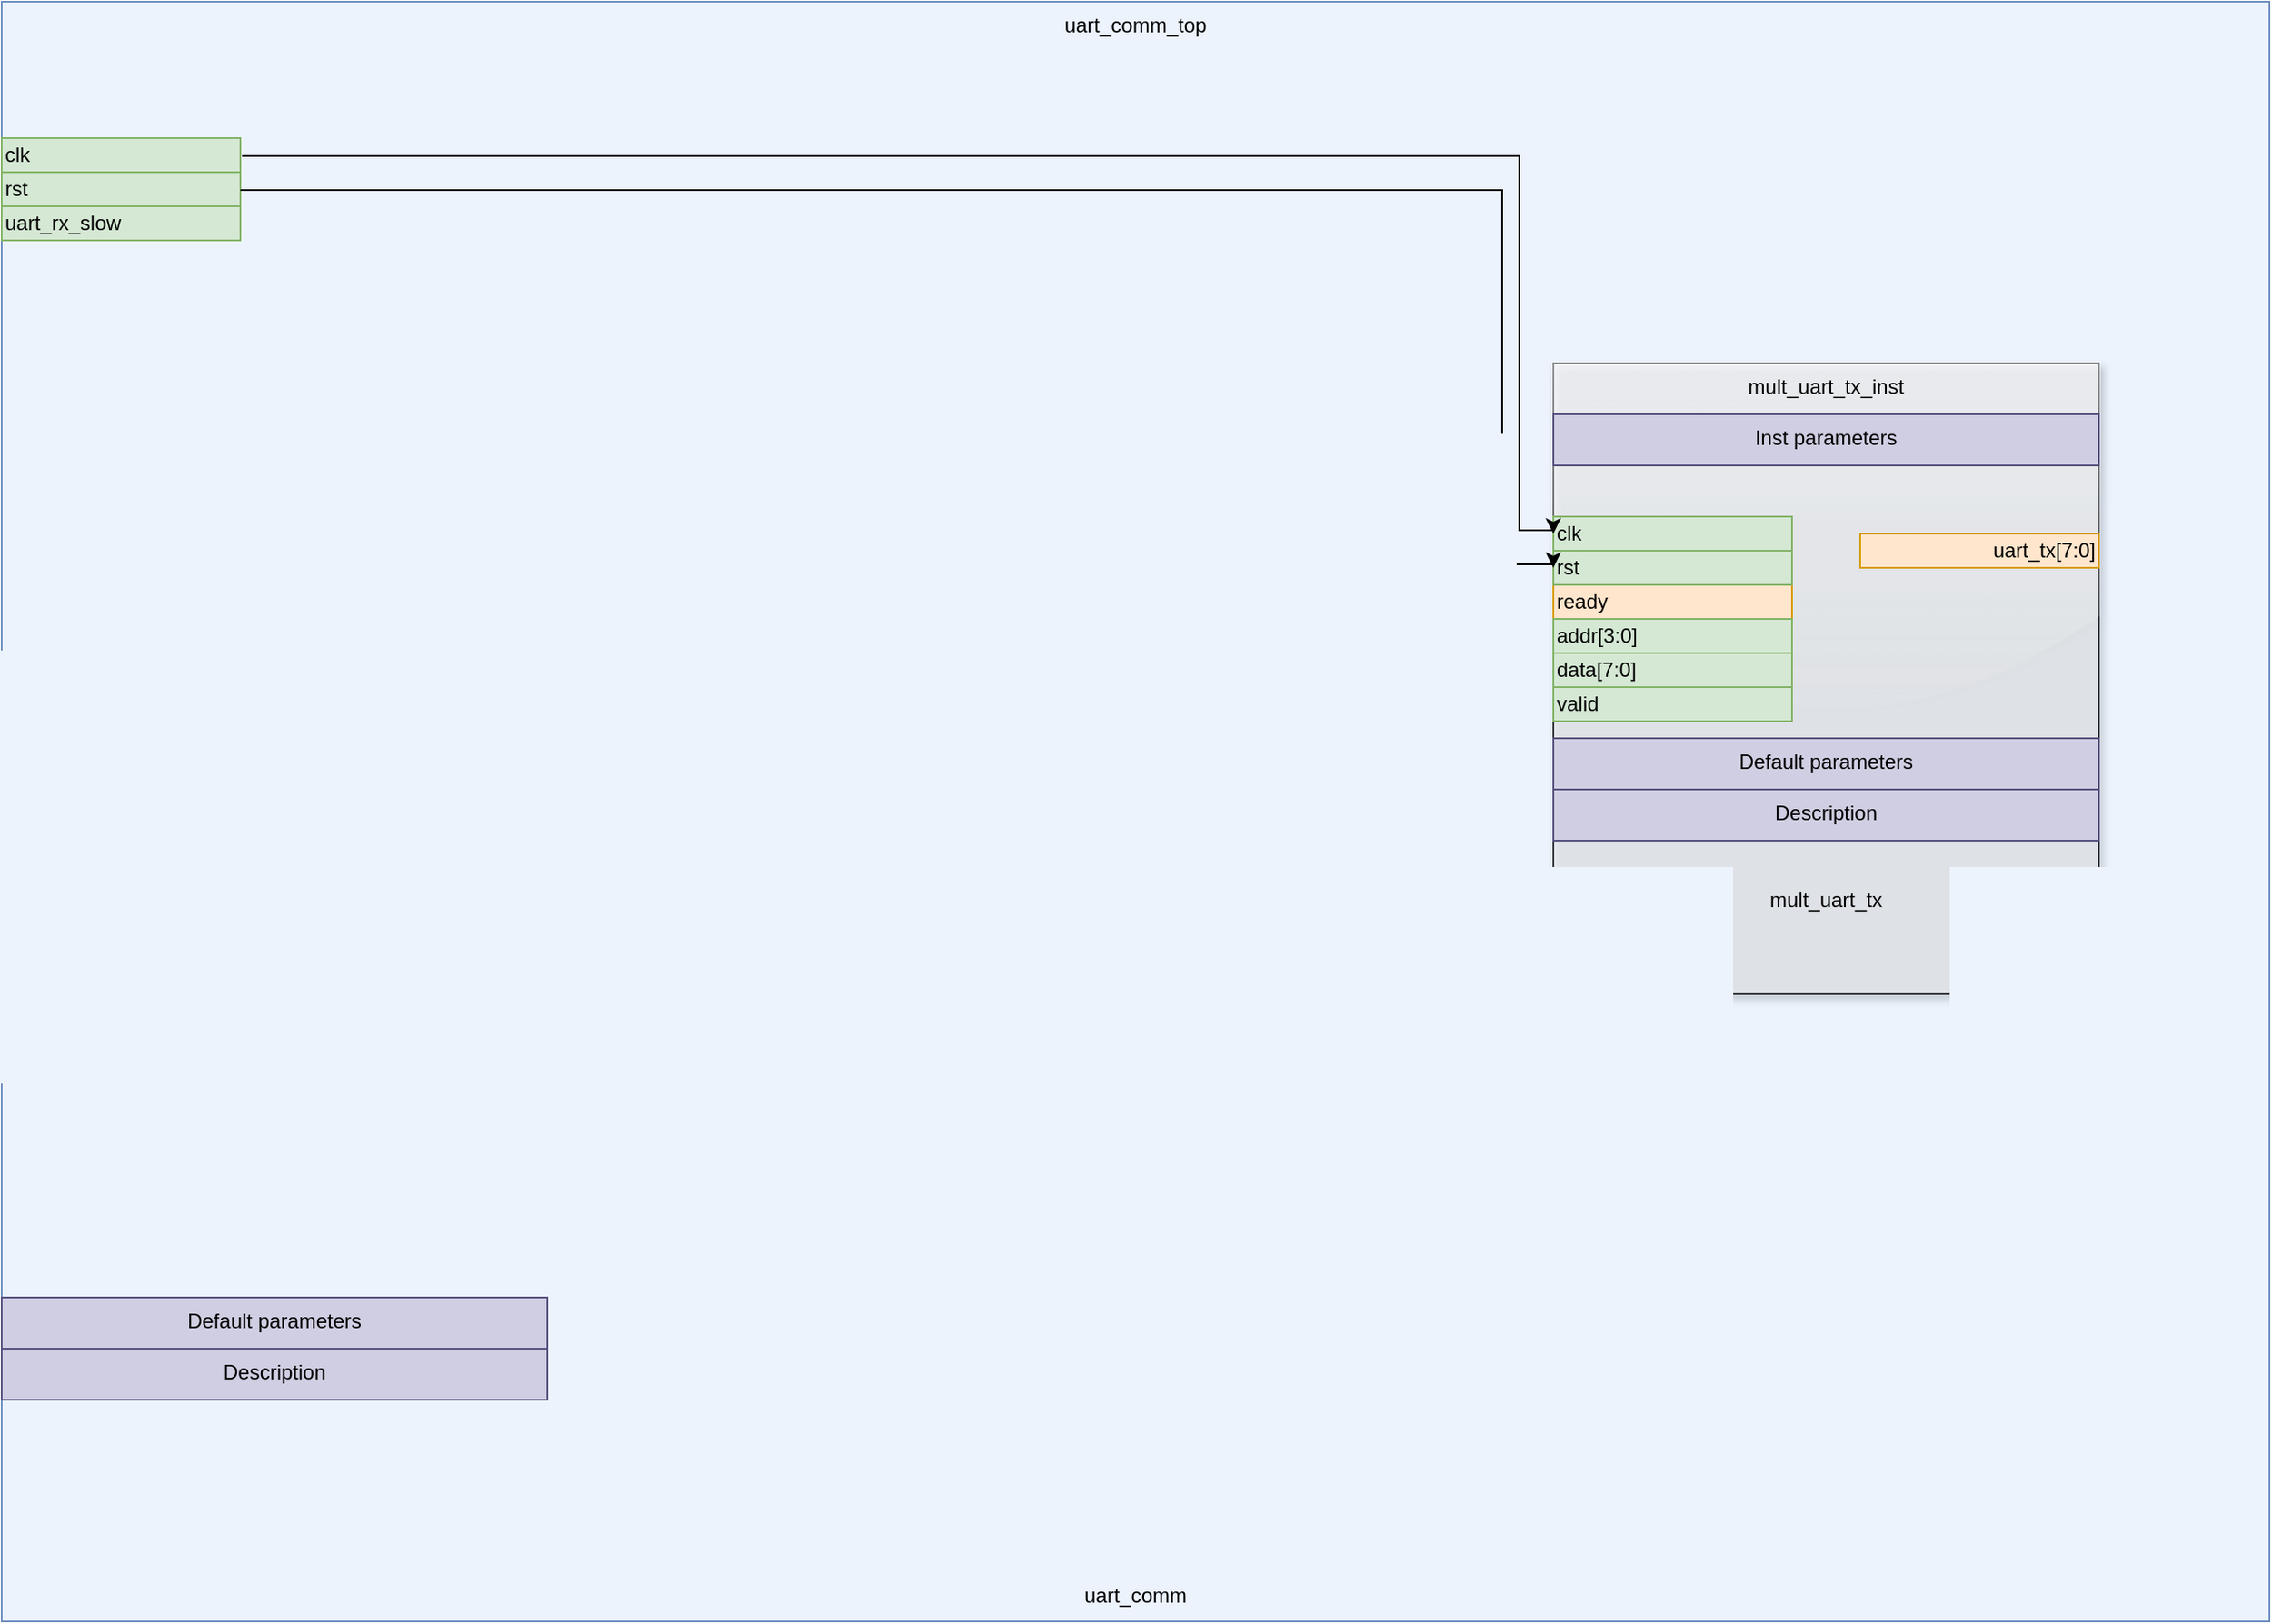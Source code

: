 <mxfile compressed="false" version="21.0.8" type="device">
  <diagram name="Page-1" id="G1qmHrcxCc8aLaHD61ae">
    <mxGraphModel dx="730" dy="1975" grid="1" gridSize="10" guides="1" tooltips="1" connect="1" arrows="1" fold="1" page="1" pageScale="1" pageWidth="850" pageHeight="1100" math="0" shadow="0">
      <root>
        <mxCell id="0" />
        <mxCell id="1" parent="0" />
        <object label="uart_comm_top" type="instance" link="C:\Users\Michael Korobkov\Documents\fs\tools\block2hdl\README.md" id="_a_MIkEZenx45TcL6E2q-20">
          <mxCell style="rounded=0;whiteSpace=wrap;html=1;container=1;labelPosition=center;verticalLabelPosition=middle;align=center;verticalAlign=top;recursiveResize=0;allowArrows=1;connectable=0;autosize=0;movable=1;movableLabel=0;resizable=1;snapToPoint=0;enumerate=0;fixDash=1;fillColor=#dae8fc;strokeColor=#6c8ebf;fillOpacity=50;" parent="1" vertex="1">
            <mxGeometry x="1080" y="-170" width="1330" height="950" as="geometry">
              <mxRectangle x="380" y="30" width="320" height="40" as="alternateBounds" />
            </mxGeometry>
          </mxCell>
        </object>
        <object label="uart_comm" type="module_name" id="_a_MIkEZenx45TcL6E2q-21">
          <mxCell style="text;html=1;strokeColor=none;fillColor=none;align=center;verticalAlign=middle;whiteSpace=wrap;rounded=0;snapToPoint=1;" parent="_a_MIkEZenx45TcL6E2q-20" vertex="1">
            <mxGeometry y="920" width="1330" height="30" as="geometry" />
          </mxCell>
        </object>
        <mxCell id="Kr0HC0wQQQ0e3V2QL4Pt-35" style="edgeStyle=orthogonalEdgeStyle;rounded=0;orthogonalLoop=1;jettySize=auto;html=1;" parent="_a_MIkEZenx45TcL6E2q-20" source="_a_MIkEZenx45TcL6E2q-27" target="_a_MIkEZenx45TcL6E2q-42" edge="1">
          <mxGeometry relative="1" as="geometry" />
        </mxCell>
        <object label="uart_rx_slow" type="port" port_direction="input" id="_a_MIkEZenx45TcL6E2q-27">
          <mxCell style="rounded=0;whiteSpace=wrap;html=1;align=left;fillColor=#d5e8d4;strokeColor=#82b366;points=[[0,0.5,0,0,0]];" parent="_a_MIkEZenx45TcL6E2q-20" vertex="1">
            <mxGeometry y="120" width="140" height="20" as="geometry" />
          </mxCell>
        </object>
        <mxCell id="_a_MIkEZenx45TcL6E2q-34" value="Description" style="rounded=0;whiteSpace=wrap;html=1;container=1;fillColor=#d0cee2;strokeColor=#56517e;verticalAlign=top;points=[];recursiveResize=0;connectable=0;" parent="_a_MIkEZenx45TcL6E2q-20" vertex="1" collapsed="1">
          <mxGeometry y="790" width="320" height="30" as="geometry">
            <mxRectangle y="790" width="320" height="110" as="alternateBounds" />
          </mxGeometry>
        </mxCell>
        <object label="//&lt;br&gt;//Module description&lt;br&gt;//" type="description" id="_a_MIkEZenx45TcL6E2q-35">
          <mxCell style="rounded=0;whiteSpace=wrap;html=1;align=left;verticalAlign=top;points=[];" parent="_a_MIkEZenx45TcL6E2q-34" vertex="1">
            <mxGeometry y="25" width="320" height="85" as="geometry" />
          </mxCell>
        </object>
        <mxCell id="_a_MIkEZenx45TcL6E2q-36" value="Default parameters" style="rounded=0;whiteSpace=wrap;html=1;container=1;fillColor=#d0cee2;strokeColor=#56517e;verticalAlign=top;points=[];recursiveResize=0;connectable=0;" parent="_a_MIkEZenx45TcL6E2q-20" vertex="1" collapsed="1">
          <mxGeometry y="760" width="320" height="30" as="geometry">
            <mxRectangle y="760" width="320" height="150" as="alternateBounds" />
          </mxGeometry>
        </mxCell>
        <object label="C_PARAMETER = 1234,&lt;br&gt;C_SOMTHING = 5678" type="default_parameters" id="_a_MIkEZenx45TcL6E2q-37">
          <mxCell style="rounded=0;whiteSpace=wrap;html=1;align=left;verticalAlign=top;points=[];" parent="_a_MIkEZenx45TcL6E2q-36" vertex="1">
            <mxGeometry y="30" width="320" height="120" as="geometry" />
          </mxCell>
        </object>
        <object label="clk" type="port" port_direction="input" id="_a_MIkEZenx45TcL6E2q-41">
          <mxCell style="rounded=0;whiteSpace=wrap;html=1;align=left;fillColor=#d5e8d4;strokeColor=#82b366;points=[[0,0.5,0,0,0]];" parent="_a_MIkEZenx45TcL6E2q-20" vertex="1">
            <mxGeometry y="80" width="140" height="20" as="geometry" />
          </mxCell>
        </object>
        <object label="rst" type="port" port_direction="input" id="_a_MIkEZenx45TcL6E2q-42">
          <mxCell style="rounded=0;whiteSpace=wrap;html=1;align=left;fillColor=#d5e8d4;strokeColor=#82b366;points=[[0,0.5,0,0,0]];" parent="_a_MIkEZenx45TcL6E2q-20" vertex="1">
            <mxGeometry y="100" width="140" height="20" as="geometry" />
          </mxCell>
        </object>
        <object label="mult_uart_tx_inst" type="instance" id="Kr0HC0wQQQ0e3V2QL4Pt-6">
          <mxCell style="rounded=0;whiteSpace=wrap;html=1;container=1;labelPosition=center;verticalLabelPosition=middle;align=center;verticalAlign=top;recursiveResize=0;allowArrows=1;connectable=0;autosize=0;movable=1;movableLabel=0;resizable=1;snapToPoint=0;enumerate=0;fixDash=1;fillColor=#eeeeee;strokeColor=#36393d;fillOpacity=50;glass=1;shadow=1;" parent="_a_MIkEZenx45TcL6E2q-20" vertex="1">
            <mxGeometry x="910" y="212" width="320" height="370" as="geometry">
              <mxRectangle x="380" y="30" width="320" height="40" as="alternateBounds" />
            </mxGeometry>
          </mxCell>
        </object>
        <object label="mult_uart_tx" type="module_name" id="Kr0HC0wQQQ0e3V2QL4Pt-7">
          <mxCell style="text;html=1;strokeColor=none;fillColor=none;align=center;verticalAlign=middle;whiteSpace=wrap;rounded=0;snapToPoint=1;" parent="Kr0HC0wQQQ0e3V2QL4Pt-6" vertex="1">
            <mxGeometry y="300" width="320" height="30" as="geometry" />
          </mxCell>
        </object>
        <object label="uart_tx[7:0]" type="port" port_direction="output" id="Kr0HC0wQQQ0e3V2QL4Pt-11">
          <mxCell style="rounded=0;whiteSpace=wrap;html=1;align=right;fillColor=#ffe6cc;strokeColor=#d79b00;noLabel=0;snapToPoint=1;autosize=0;points=[[1,0.5,0,0,0]];" parent="Kr0HC0wQQQ0e3V2QL4Pt-6" vertex="1">
            <mxGeometry x="180" y="100" width="140" height="20" as="geometry" />
          </mxCell>
        </object>
        <object label="ready" type="port" port_direction="output" id="Kr0HC0wQQQ0e3V2QL4Pt-12">
          <mxCell style="rounded=0;whiteSpace=wrap;html=1;align=left;fillColor=#ffe6cc;strokeColor=#d79b00;noLabel=0;snapToPoint=1;autosize=0;points=[[1,0.5,0,0,0]];flipH=1;" parent="Kr0HC0wQQQ0e3V2QL4Pt-6" vertex="1">
            <mxGeometry y="130" width="140" height="20" as="geometry" />
          </mxCell>
        </object>
        <object label="clk" type="port" port_direction="input" id="Kr0HC0wQQQ0e3V2QL4Pt-13">
          <mxCell style="rounded=0;whiteSpace=wrap;html=1;align=left;fillColor=#d5e8d4;strokeColor=#82b366;points=[[0,0.5,0,0,0]];" parent="Kr0HC0wQQQ0e3V2QL4Pt-6" vertex="1">
            <mxGeometry y="90" width="140" height="20" as="geometry" />
          </mxCell>
        </object>
        <object label="rst" type="port" port_direction="input" id="Kr0HC0wQQQ0e3V2QL4Pt-14">
          <mxCell style="rounded=0;whiteSpace=wrap;html=1;align=left;fillColor=#d5e8d4;strokeColor=#82b366;points=[[0,0.5,0,0,0]];" parent="Kr0HC0wQQQ0e3V2QL4Pt-6" vertex="1">
            <mxGeometry y="110" width="140" height="20" as="geometry" />
          </mxCell>
        </object>
        <object label="addr[3:0]" type="port" port_direction="input" id="Kr0HC0wQQQ0e3V2QL4Pt-15">
          <mxCell style="rounded=0;whiteSpace=wrap;html=1;align=left;fillColor=#d5e8d4;strokeColor=#82b366;points=[[0,0.5,0,0,0]];" parent="Kr0HC0wQQQ0e3V2QL4Pt-6" vertex="1">
            <mxGeometry y="150" width="140" height="20" as="geometry" />
          </mxCell>
        </object>
        <object label="data[7:0]" type="port" port_direction="input" id="Kr0HC0wQQQ0e3V2QL4Pt-16">
          <mxCell style="rounded=0;whiteSpace=wrap;html=1;align=left;fillColor=#d5e8d4;strokeColor=#82b366;points=[[0,0.5,0,0,0]];" parent="Kr0HC0wQQQ0e3V2QL4Pt-6" vertex="1">
            <mxGeometry y="170" width="140" height="20" as="geometry" />
          </mxCell>
        </object>
        <mxCell id="Kr0HC0wQQQ0e3V2QL4Pt-18" value="Inst parameters" style="rounded=0;whiteSpace=wrap;html=1;container=1;fillColor=#d0cee2;strokeColor=#56517e;verticalAlign=top;points=[];recursiveResize=0;connectable=0;" parent="Kr0HC0wQQQ0e3V2QL4Pt-6" vertex="1" collapsed="1">
          <mxGeometry y="30" width="320" height="30" as="geometry">
            <mxRectangle y="30" width="320" height="110" as="alternateBounds" />
          </mxGeometry>
        </mxCell>
        <object label=".PRESCALER(11200000),&lt;br&gt;.PARITY(&quot;Odd&quot;),&lt;br&gt;.STOP_BITS(2)" type="inst_parameters" id="Kr0HC0wQQQ0e3V2QL4Pt-19">
          <mxCell style="rounded=0;whiteSpace=wrap;html=1;align=left;verticalAlign=top;points=[];" parent="Kr0HC0wQQQ0e3V2QL4Pt-18" vertex="1">
            <mxGeometry y="25" width="320" height="85" as="geometry" />
          </mxCell>
        </object>
        <mxCell id="Kr0HC0wQQQ0e3V2QL4Pt-20" value="Description" style="rounded=0;whiteSpace=wrap;html=1;container=1;fillColor=#d0cee2;strokeColor=#56517e;verticalAlign=top;points=[];recursiveResize=0;connectable=0;" parent="Kr0HC0wQQQ0e3V2QL4Pt-6" vertex="1" collapsed="1">
          <mxGeometry y="250" width="320" height="30" as="geometry">
            <mxRectangle y="250" width="320" height="110" as="alternateBounds" />
          </mxGeometry>
        </mxCell>
        <object label="//&lt;br&gt;//Module description&lt;br&gt;//" type="description" id="Kr0HC0wQQQ0e3V2QL4Pt-21">
          <mxCell style="rounded=0;whiteSpace=wrap;html=1;align=left;verticalAlign=top;points=[];" parent="Kr0HC0wQQQ0e3V2QL4Pt-20" vertex="1">
            <mxGeometry y="25" width="320" height="85" as="geometry" />
          </mxCell>
        </object>
        <mxCell id="Kr0HC0wQQQ0e3V2QL4Pt-22" value="Default parameters" style="rounded=0;whiteSpace=wrap;html=1;container=1;fillColor=#d0cee2;strokeColor=#56517e;verticalAlign=top;points=[];recursiveResize=0;connectable=0;" parent="Kr0HC0wQQQ0e3V2QL4Pt-6" vertex="1" collapsed="1">
          <mxGeometry y="220" width="320" height="30" as="geometry">
            <mxRectangle y="220" width="320" height="150" as="alternateBounds" />
          </mxGeometry>
        </mxCell>
        <object label="C_PARAMETER = 1234,&lt;br&gt;C_SOMTHING = 5678" type="default_parameters" id="Kr0HC0wQQQ0e3V2QL4Pt-23">
          <mxCell style="rounded=0;whiteSpace=wrap;html=1;align=left;verticalAlign=top;points=[];" parent="Kr0HC0wQQQ0e3V2QL4Pt-22" vertex="1">
            <mxGeometry y="30" width="320" height="120" as="geometry" />
          </mxCell>
        </object>
        <object label="valid" type="port" port_direction="input" id="Kr0HC0wQQQ0e3V2QL4Pt-26">
          <mxCell style="rounded=0;whiteSpace=wrap;html=1;align=left;fillColor=#d5e8d4;strokeColor=#82b366;points=[[0,0.5,0,0,0]];" parent="Kr0HC0wQQQ0e3V2QL4Pt-6" vertex="1">
            <mxGeometry y="190" width="140" height="20" as="geometry" />
          </mxCell>
        </object>
        <object label="" type="wire" id="Kr0HC0wQQQ0e3V2QL4Pt-28">
          <mxCell style="edgeStyle=orthogonalEdgeStyle;rounded=0;orthogonalLoop=1;jettySize=auto;html=1;entryX=0;entryY=0.5;entryDx=0;entryDy=0;entryPerimeter=0;exitX=1.007;exitY=0.525;exitDx=0;exitDy=0;exitPerimeter=0;" parent="_a_MIkEZenx45TcL6E2q-20" source="_a_MIkEZenx45TcL6E2q-41" target="Kr0HC0wQQQ0e3V2QL4Pt-13" edge="1">
            <mxGeometry relative="1" as="geometry">
              <mxPoint x="570" y="150" as="sourcePoint" />
              <mxPoint x="730" y="150" as="targetPoint" />
              <Array as="points">
                <mxPoint x="890" y="91" />
                <mxPoint x="890" y="310" />
              </Array>
            </mxGeometry>
          </mxCell>
        </object>
        <object label="" type="wire" id="Kr0HC0wQQQ0e3V2QL4Pt-29">
          <mxCell style="edgeStyle=orthogonalEdgeStyle;rounded=0;orthogonalLoop=1;jettySize=auto;html=1;entryX=0;entryY=0.5;entryDx=0;entryDy=0;entryPerimeter=0;exitX=1;exitY=0.525;exitDx=0;exitDy=0;exitPerimeter=0;" parent="_a_MIkEZenx45TcL6E2q-20" source="_a_MIkEZenx45TcL6E2q-42" target="Kr0HC0wQQQ0e3V2QL4Pt-14" edge="1">
            <mxGeometry relative="1" as="geometry">
              <mxPoint x="560" y="109.5" as="sourcePoint" />
              <mxPoint x="720" y="109.5" as="targetPoint" />
              <Array as="points">
                <mxPoint x="880" y="111" />
                <mxPoint x="880" y="330" />
              </Array>
            </mxGeometry>
          </mxCell>
        </object>
      </root>
    </mxGraphModel>
  </diagram>
</mxfile>
